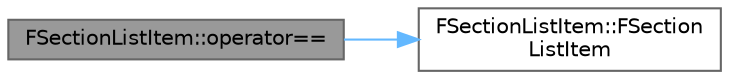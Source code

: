 digraph "FSectionListItem::operator=="
{
 // INTERACTIVE_SVG=YES
 // LATEX_PDF_SIZE
  bgcolor="transparent";
  edge [fontname=Helvetica,fontsize=10,labelfontname=Helvetica,labelfontsize=10];
  node [fontname=Helvetica,fontsize=10,shape=box,height=0.2,width=0.4];
  rankdir="LR";
  Node1 [id="Node000001",label="FSectionListItem::operator==",height=0.2,width=0.4,color="gray40", fillcolor="grey60", style="filled", fontcolor="black",tooltip=" "];
  Node1 -> Node2 [id="edge1_Node000001_Node000002",color="steelblue1",style="solid",tooltip=" "];
  Node2 [id="Node000002",label="FSectionListItem::FSection\lListItem",height=0.2,width=0.4,color="grey40", fillcolor="white", style="filled",URL="$d9/d9c/structFSectionListItem.html#a6ee5027311a3a2570d7dc7e89c96b728",tooltip=" "];
}
